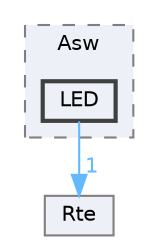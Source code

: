 digraph "Project/avProj/Asw/LED"
{
 // LATEX_PDF_SIZE
  bgcolor="transparent";
  edge [fontname=Helvetica,fontsize=10,labelfontname=Helvetica,labelfontsize=10];
  node [fontname=Helvetica,fontsize=10,shape=box,height=0.2,width=0.4];
  compound=true
  subgraph clusterdir_451e5911a910c1fe6d341594f6c5cc91 {
    graph [ bgcolor="#edf0f7", pencolor="grey50", label="Asw", fontname=Helvetica,fontsize=10 style="filled,dashed", URL="dir_451e5911a910c1fe6d341594f6c5cc91.html",tooltip=""]
  dir_ba781043b8107db17df25ebdbbe58ac4 [label="LED", fillcolor="#edf0f7", color="grey25", style="filled,bold", URL="dir_ba781043b8107db17df25ebdbbe58ac4.html",tooltip=""];
  }
  dir_44ac158177b38012ded29e0bce1ce711 [label="Rte", fillcolor="#edf0f7", color="grey50", style="filled", URL="dir_44ac158177b38012ded29e0bce1ce711.html",tooltip=""];
  dir_ba781043b8107db17df25ebdbbe58ac4->dir_44ac158177b38012ded29e0bce1ce711 [headlabel="1", labeldistance=1.5 headhref="dir_000061_000082.html" color="steelblue1" fontcolor="steelblue1"];
}
